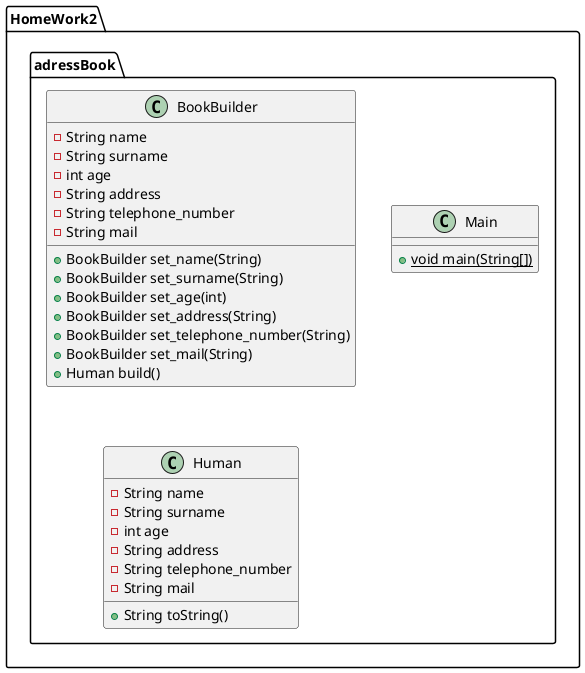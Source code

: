 @startuml
class HomeWork2.adressBook.BookBuilder {
- String name
- String surname
- int age
- String address
- String telephone_number
- String mail
+ BookBuilder set_name(String)
+ BookBuilder set_surname(String)
+ BookBuilder set_age(int)
+ BookBuilder set_address(String)
+ BookBuilder set_telephone_number(String)
+ BookBuilder set_mail(String)
+ Human build()
}
class HomeWork2.adressBook.Main {
+ {static} void main(String[])
}
class HomeWork2.adressBook.Human {
- String name
- String surname
- int age
- String address
- String telephone_number
- String mail
+ String toString()
}
@enduml